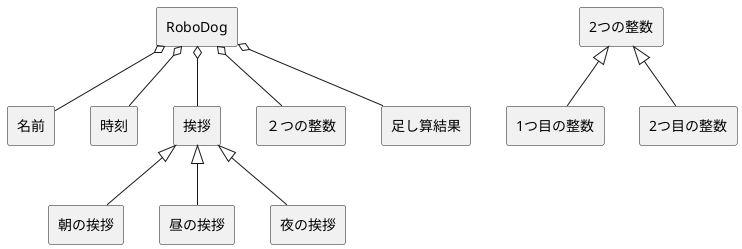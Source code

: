 @startuml RoboDogシステムドメインモデル図
skinparam componentStyle rectangle

' RoboDog

[RoboDog] o-- [名前]
[RoboDog] o-- [時刻]
[RoboDog] o-- [挨拶]
[RoboDog] o-- [２つの整数]
[RoboDog] o-- [足し算結果]

[挨拶] <|-- [朝の挨拶]
[挨拶] <|-- [昼の挨拶]
[挨拶] <|-- [夜の挨拶]
[2つの整数] <|-- [1つ目の整数]
[2つの整数] <|-- [2つ目の整数]

@enduml